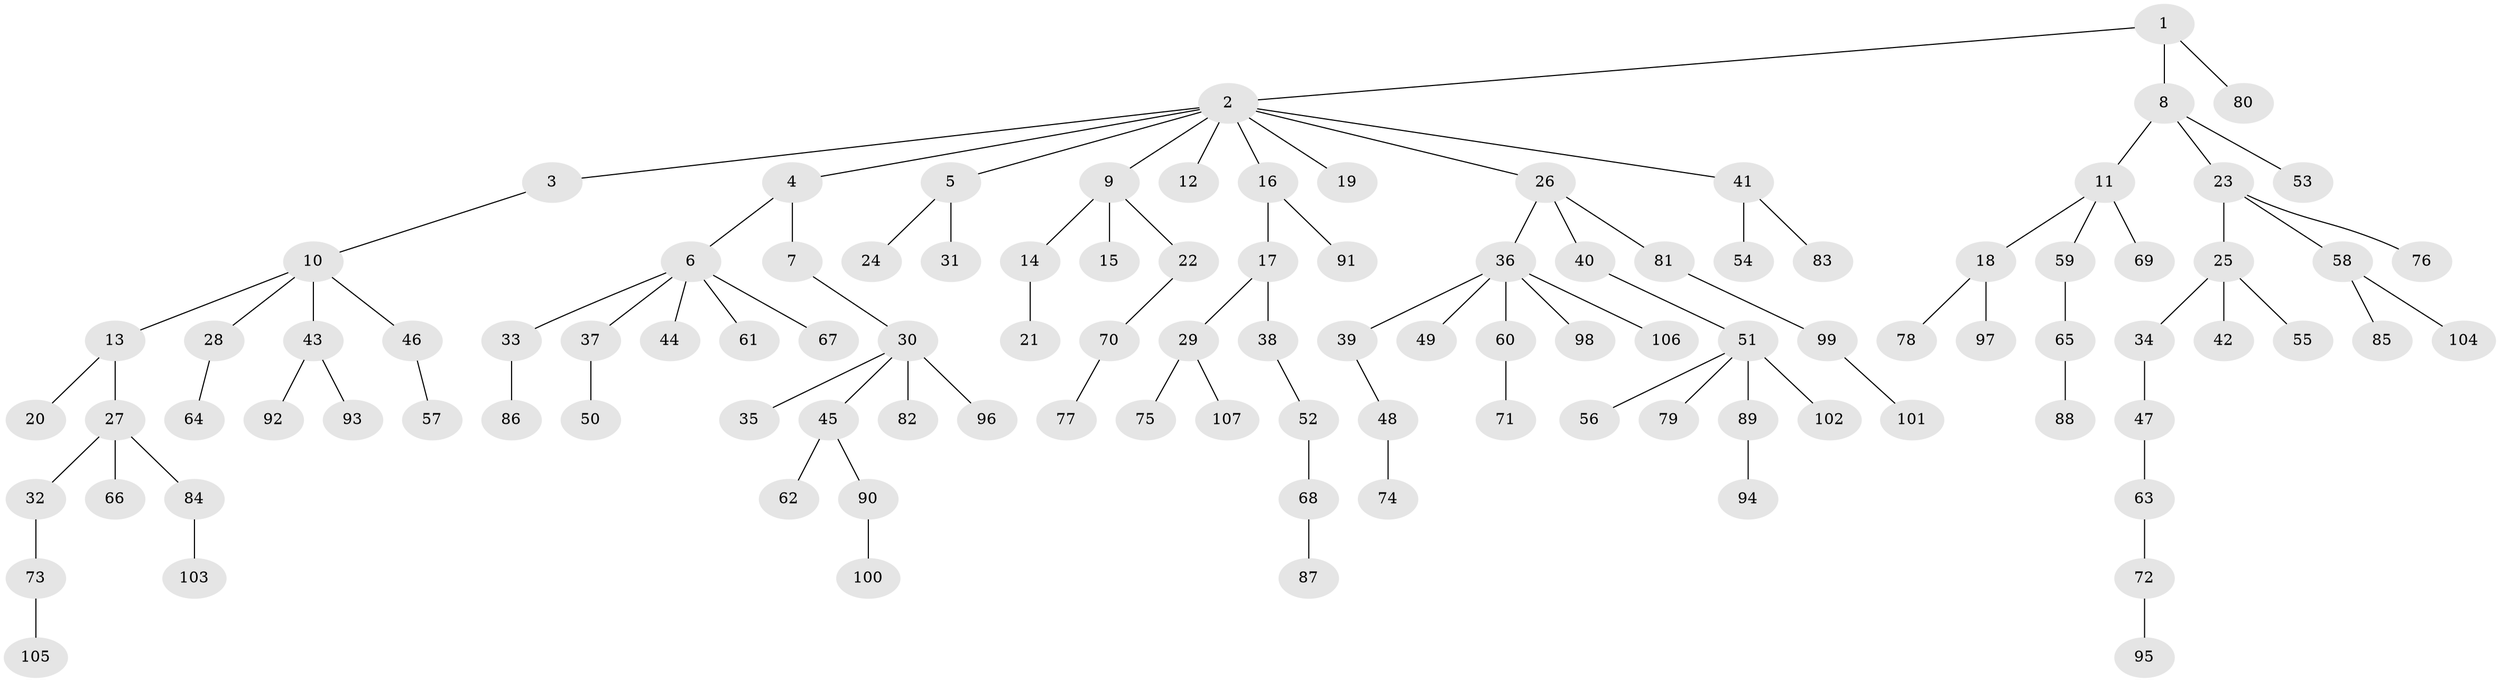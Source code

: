 // coarse degree distribution, {3: 0.140625, 10: 0.015625, 2: 0.21875, 5: 0.046875, 4: 0.046875, 1: 0.53125}
// Generated by graph-tools (version 1.1) at 2025/19/03/04/25 18:19:22]
// undirected, 107 vertices, 106 edges
graph export_dot {
graph [start="1"]
  node [color=gray90,style=filled];
  1;
  2;
  3;
  4;
  5;
  6;
  7;
  8;
  9;
  10;
  11;
  12;
  13;
  14;
  15;
  16;
  17;
  18;
  19;
  20;
  21;
  22;
  23;
  24;
  25;
  26;
  27;
  28;
  29;
  30;
  31;
  32;
  33;
  34;
  35;
  36;
  37;
  38;
  39;
  40;
  41;
  42;
  43;
  44;
  45;
  46;
  47;
  48;
  49;
  50;
  51;
  52;
  53;
  54;
  55;
  56;
  57;
  58;
  59;
  60;
  61;
  62;
  63;
  64;
  65;
  66;
  67;
  68;
  69;
  70;
  71;
  72;
  73;
  74;
  75;
  76;
  77;
  78;
  79;
  80;
  81;
  82;
  83;
  84;
  85;
  86;
  87;
  88;
  89;
  90;
  91;
  92;
  93;
  94;
  95;
  96;
  97;
  98;
  99;
  100;
  101;
  102;
  103;
  104;
  105;
  106;
  107;
  1 -- 2;
  1 -- 8;
  1 -- 80;
  2 -- 3;
  2 -- 4;
  2 -- 5;
  2 -- 9;
  2 -- 12;
  2 -- 16;
  2 -- 19;
  2 -- 26;
  2 -- 41;
  3 -- 10;
  4 -- 6;
  4 -- 7;
  5 -- 24;
  5 -- 31;
  6 -- 33;
  6 -- 37;
  6 -- 44;
  6 -- 61;
  6 -- 67;
  7 -- 30;
  8 -- 11;
  8 -- 23;
  8 -- 53;
  9 -- 14;
  9 -- 15;
  9 -- 22;
  10 -- 13;
  10 -- 28;
  10 -- 43;
  10 -- 46;
  11 -- 18;
  11 -- 59;
  11 -- 69;
  13 -- 20;
  13 -- 27;
  14 -- 21;
  16 -- 17;
  16 -- 91;
  17 -- 29;
  17 -- 38;
  18 -- 78;
  18 -- 97;
  22 -- 70;
  23 -- 25;
  23 -- 58;
  23 -- 76;
  25 -- 34;
  25 -- 42;
  25 -- 55;
  26 -- 36;
  26 -- 40;
  26 -- 81;
  27 -- 32;
  27 -- 66;
  27 -- 84;
  28 -- 64;
  29 -- 75;
  29 -- 107;
  30 -- 35;
  30 -- 45;
  30 -- 82;
  30 -- 96;
  32 -- 73;
  33 -- 86;
  34 -- 47;
  36 -- 39;
  36 -- 49;
  36 -- 60;
  36 -- 98;
  36 -- 106;
  37 -- 50;
  38 -- 52;
  39 -- 48;
  40 -- 51;
  41 -- 54;
  41 -- 83;
  43 -- 92;
  43 -- 93;
  45 -- 62;
  45 -- 90;
  46 -- 57;
  47 -- 63;
  48 -- 74;
  51 -- 56;
  51 -- 79;
  51 -- 89;
  51 -- 102;
  52 -- 68;
  58 -- 85;
  58 -- 104;
  59 -- 65;
  60 -- 71;
  63 -- 72;
  65 -- 88;
  68 -- 87;
  70 -- 77;
  72 -- 95;
  73 -- 105;
  81 -- 99;
  84 -- 103;
  89 -- 94;
  90 -- 100;
  99 -- 101;
}
